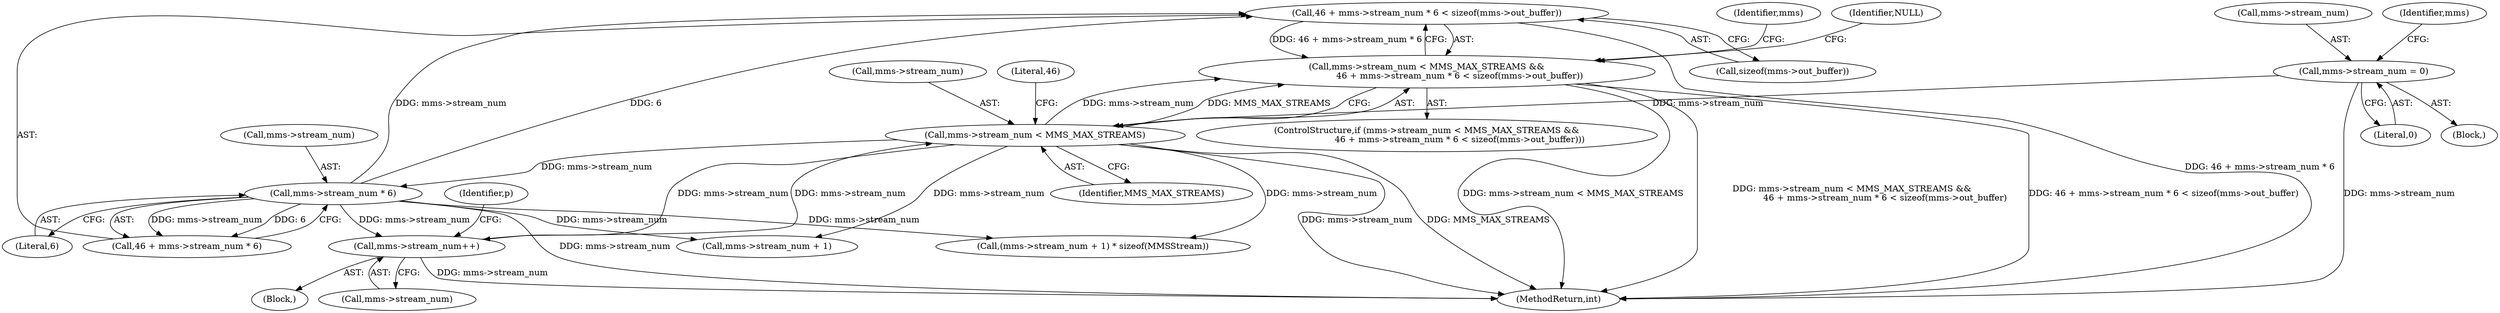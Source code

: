 digraph "0_FFmpeg_cced03dd667a5df6df8fd40d8de0bff477ee02e8@API" {
"1000315" [label="(Call,46 + mms->stream_num * 6 < sizeof(mms->out_buffer))"];
"1000318" [label="(Call,mms->stream_num * 6)"];
"1000310" [label="(Call,mms->stream_num < MMS_MAX_STREAMS)"];
"1000367" [label="(Call,mms->stream_num++)"];
"1000118" [label="(Call,mms->stream_num = 0)"];
"1000309" [label="(Call,mms->stream_num < MMS_MAX_STREAMS &&\n                        46 + mms->stream_num * 6 < sizeof(mms->out_buffer))"];
"1000108" [label="(Block,)"];
"1000368" [label="(Call,mms->stream_num)"];
"1000308" [label="(ControlStructure,if (mms->stream_num < MMS_MAX_STREAMS &&\n                        46 + mms->stream_num * 6 < sizeof(mms->out_buffer)))"];
"1000340" [label="(Call,(mms->stream_num + 1) * sizeof(MMSStream))"];
"1000315" [label="(Call,46 + mms->stream_num * 6 < sizeof(mms->out_buffer))"];
"1000127" [label="(Identifier,mms)"];
"1000119" [label="(Call,mms->stream_num)"];
"1000311" [label="(Call,mms->stream_num)"];
"1000118" [label="(Call,mms->stream_num = 0)"];
"1000319" [label="(Call,mms->stream_num)"];
"1000520" [label="(Identifier,p)"];
"1000323" [label="(Call,sizeof(mms->out_buffer))"];
"1000322" [label="(Literal,6)"];
"1000318" [label="(Call,mms->stream_num * 6)"];
"1000367" [label="(Call,mms->stream_num++)"];
"1000524" [label="(MethodReturn,int)"];
"1000310" [label="(Call,mms->stream_num < MMS_MAX_STREAMS)"];
"1000317" [label="(Literal,46)"];
"1000341" [label="(Call,mms->stream_num + 1)"];
"1000330" [label="(Identifier,mms)"];
"1000316" [label="(Call,46 + mms->stream_num * 6)"];
"1000122" [label="(Literal,0)"];
"1000309" [label="(Call,mms->stream_num < MMS_MAX_STREAMS &&\n                        46 + mms->stream_num * 6 < sizeof(mms->out_buffer))"];
"1000314" [label="(Identifier,MMS_MAX_STREAMS)"];
"1000374" [label="(Identifier,NULL)"];
"1000327" [label="(Block,)"];
"1000315" -> "1000309"  [label="AST: "];
"1000315" -> "1000323"  [label="CFG: "];
"1000316" -> "1000315"  [label="AST: "];
"1000323" -> "1000315"  [label="AST: "];
"1000309" -> "1000315"  [label="CFG: "];
"1000315" -> "1000524"  [label="DDG: 46 + mms->stream_num * 6"];
"1000315" -> "1000309"  [label="DDG: 46 + mms->stream_num * 6"];
"1000318" -> "1000315"  [label="DDG: mms->stream_num"];
"1000318" -> "1000315"  [label="DDG: 6"];
"1000318" -> "1000316"  [label="AST: "];
"1000318" -> "1000322"  [label="CFG: "];
"1000319" -> "1000318"  [label="AST: "];
"1000322" -> "1000318"  [label="AST: "];
"1000316" -> "1000318"  [label="CFG: "];
"1000318" -> "1000524"  [label="DDG: mms->stream_num"];
"1000318" -> "1000316"  [label="DDG: mms->stream_num"];
"1000318" -> "1000316"  [label="DDG: 6"];
"1000310" -> "1000318"  [label="DDG: mms->stream_num"];
"1000318" -> "1000340"  [label="DDG: mms->stream_num"];
"1000318" -> "1000341"  [label="DDG: mms->stream_num"];
"1000318" -> "1000367"  [label="DDG: mms->stream_num"];
"1000310" -> "1000309"  [label="AST: "];
"1000310" -> "1000314"  [label="CFG: "];
"1000311" -> "1000310"  [label="AST: "];
"1000314" -> "1000310"  [label="AST: "];
"1000317" -> "1000310"  [label="CFG: "];
"1000309" -> "1000310"  [label="CFG: "];
"1000310" -> "1000524"  [label="DDG: mms->stream_num"];
"1000310" -> "1000524"  [label="DDG: MMS_MAX_STREAMS"];
"1000310" -> "1000309"  [label="DDG: mms->stream_num"];
"1000310" -> "1000309"  [label="DDG: MMS_MAX_STREAMS"];
"1000367" -> "1000310"  [label="DDG: mms->stream_num"];
"1000118" -> "1000310"  [label="DDG: mms->stream_num"];
"1000310" -> "1000340"  [label="DDG: mms->stream_num"];
"1000310" -> "1000341"  [label="DDG: mms->stream_num"];
"1000310" -> "1000367"  [label="DDG: mms->stream_num"];
"1000367" -> "1000327"  [label="AST: "];
"1000367" -> "1000368"  [label="CFG: "];
"1000368" -> "1000367"  [label="AST: "];
"1000520" -> "1000367"  [label="CFG: "];
"1000367" -> "1000524"  [label="DDG: mms->stream_num"];
"1000118" -> "1000108"  [label="AST: "];
"1000118" -> "1000122"  [label="CFG: "];
"1000119" -> "1000118"  [label="AST: "];
"1000122" -> "1000118"  [label="AST: "];
"1000127" -> "1000118"  [label="CFG: "];
"1000118" -> "1000524"  [label="DDG: mms->stream_num"];
"1000309" -> "1000308"  [label="AST: "];
"1000330" -> "1000309"  [label="CFG: "];
"1000374" -> "1000309"  [label="CFG: "];
"1000309" -> "1000524"  [label="DDG: mms->stream_num < MMS_MAX_STREAMS"];
"1000309" -> "1000524"  [label="DDG: mms->stream_num < MMS_MAX_STREAMS &&\n                        46 + mms->stream_num * 6 < sizeof(mms->out_buffer)"];
"1000309" -> "1000524"  [label="DDG: 46 + mms->stream_num * 6 < sizeof(mms->out_buffer)"];
}
